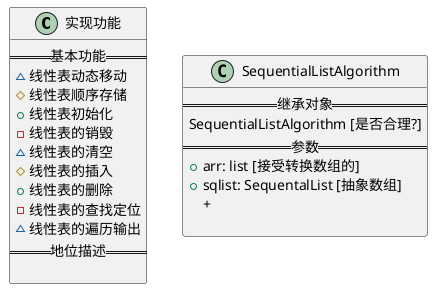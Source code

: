 @startuml 总体规划
class C as "实现功能"{
    ==基本功能==
    ~ 线性表动态移动
    # 线性表顺序存储
    + 线性表初始化
    - 线性表的销毁
    ~ 线性表的清空
    # 线性表的插入
    + 线性表的删除
    - 线性表的查找定位
    ~ 线性表的遍历输出
    ==地位描述==

}
class S as "SequentialListAlgorithm"{
    ==继承对象==
    SequentialListAlgorithm [是否合理?]
    ==参数==
    + arr: list [接受转换数组的]
    + sqlist: SequentalList [抽象数组]
    +  

}



@enduml